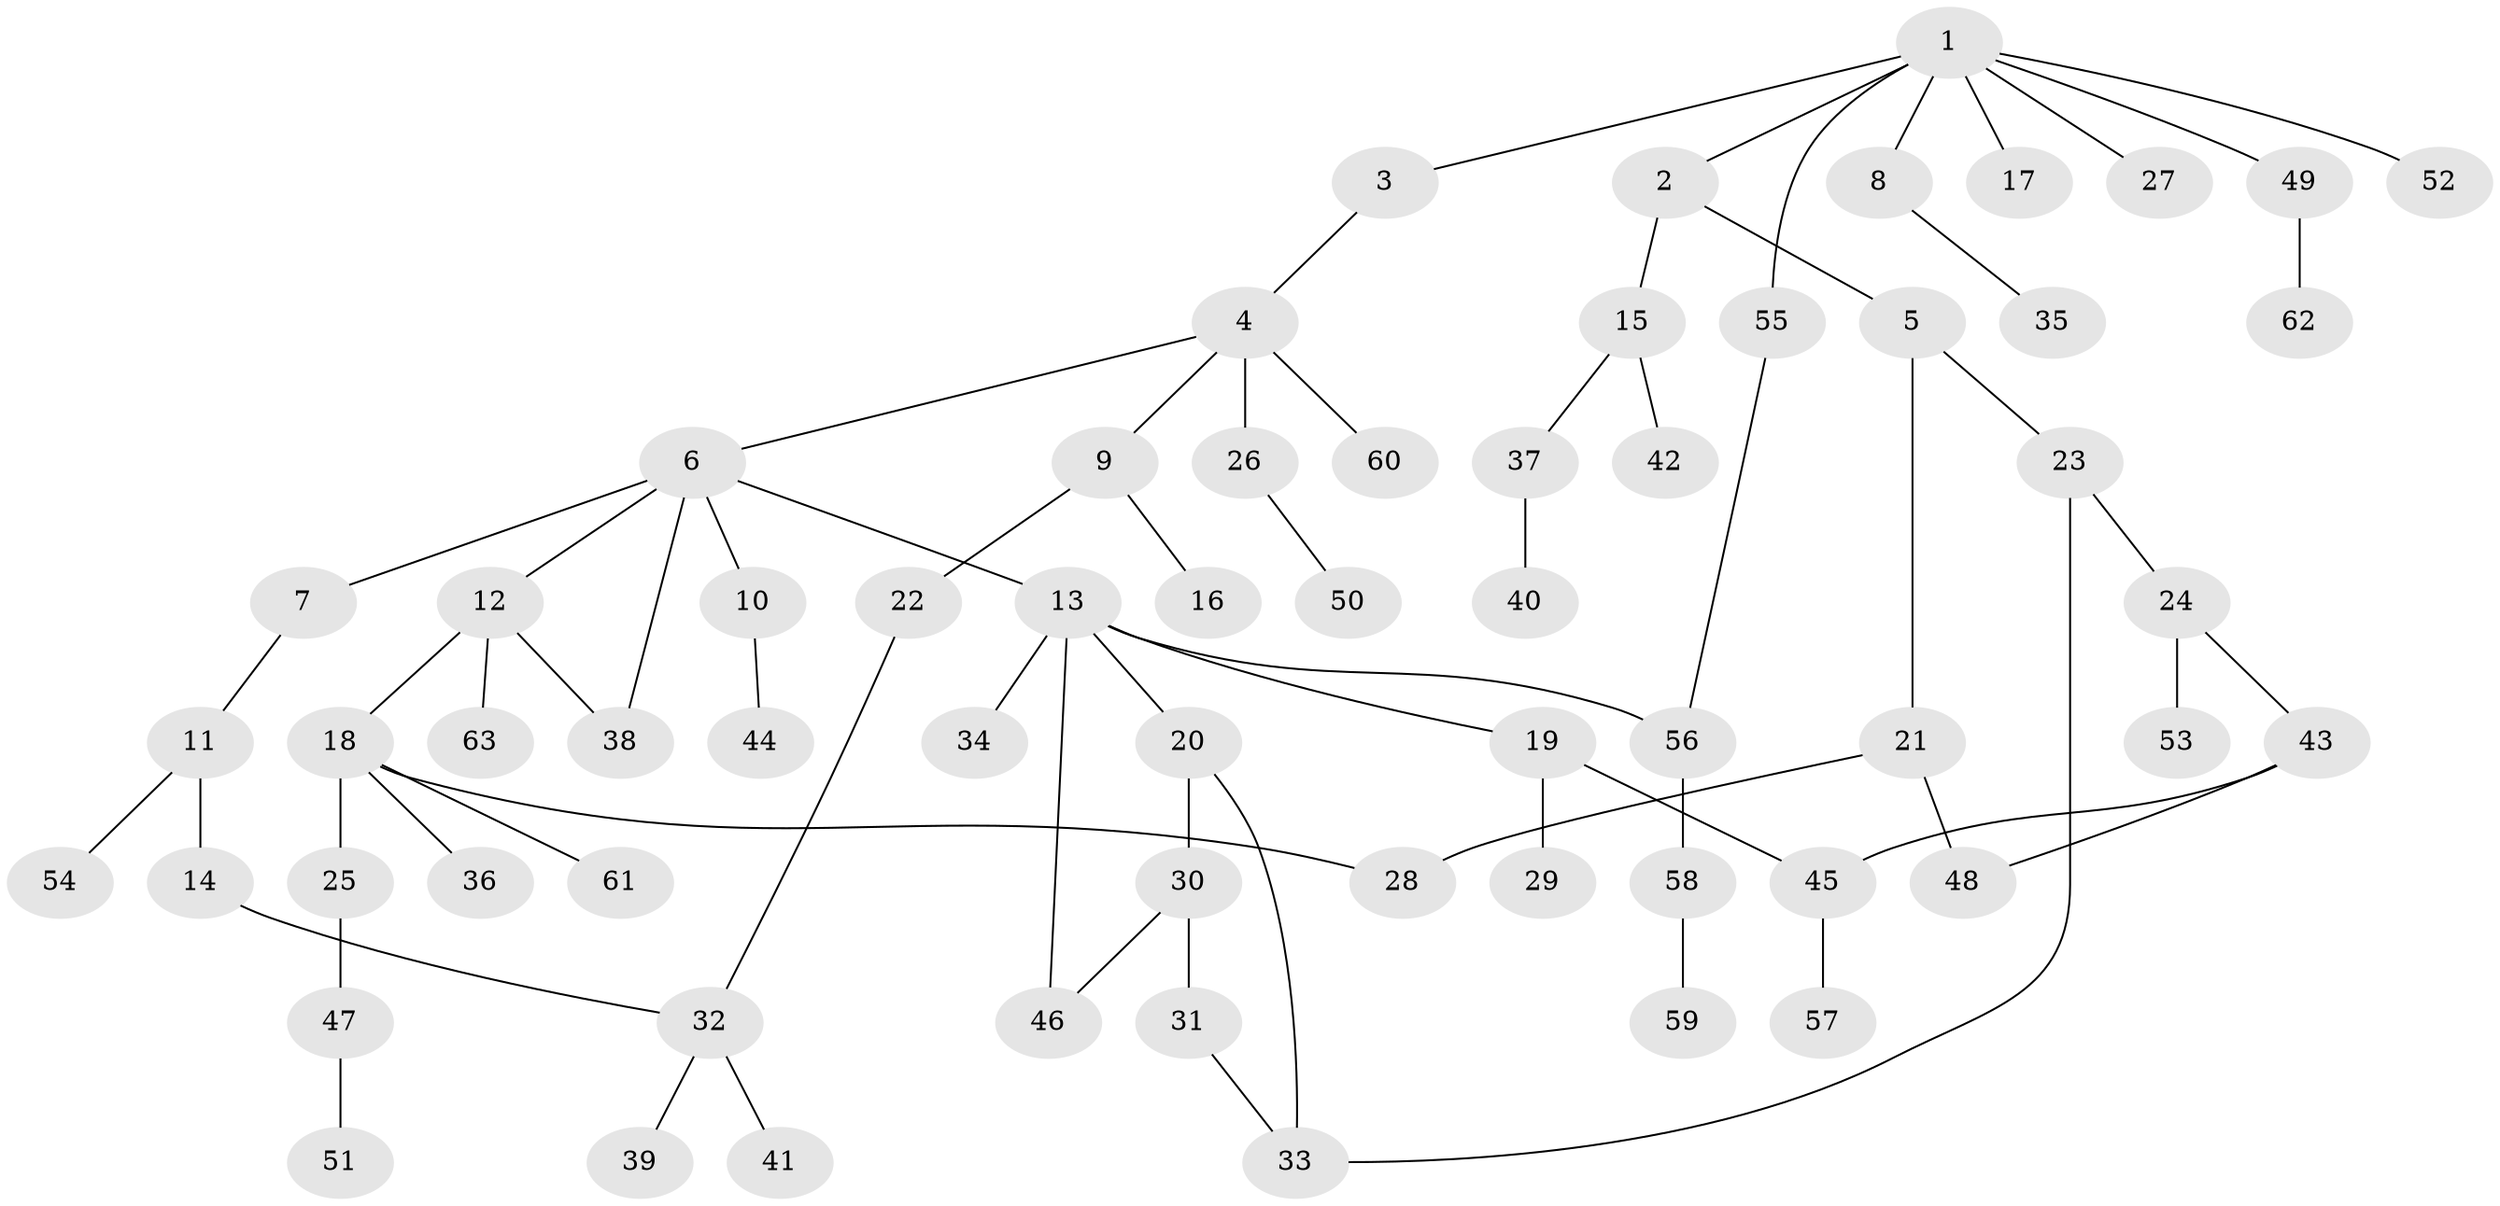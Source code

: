 // coarse degree distribution, {7: 0.02564102564102564, 4: 0.10256410256410256, 2: 0.20512820512820512, 5: 0.05128205128205128, 1: 0.4358974358974359, 3: 0.15384615384615385, 6: 0.02564102564102564}
// Generated by graph-tools (version 1.1) at 2025/23/03/03/25 07:23:30]
// undirected, 63 vertices, 71 edges
graph export_dot {
graph [start="1"]
  node [color=gray90,style=filled];
  1;
  2;
  3;
  4;
  5;
  6;
  7;
  8;
  9;
  10;
  11;
  12;
  13;
  14;
  15;
  16;
  17;
  18;
  19;
  20;
  21;
  22;
  23;
  24;
  25;
  26;
  27;
  28;
  29;
  30;
  31;
  32;
  33;
  34;
  35;
  36;
  37;
  38;
  39;
  40;
  41;
  42;
  43;
  44;
  45;
  46;
  47;
  48;
  49;
  50;
  51;
  52;
  53;
  54;
  55;
  56;
  57;
  58;
  59;
  60;
  61;
  62;
  63;
  1 -- 2;
  1 -- 3;
  1 -- 8;
  1 -- 17;
  1 -- 27;
  1 -- 49;
  1 -- 52;
  1 -- 55;
  2 -- 5;
  2 -- 15;
  3 -- 4;
  4 -- 6;
  4 -- 9;
  4 -- 26;
  4 -- 60;
  5 -- 21;
  5 -- 23;
  6 -- 7;
  6 -- 10;
  6 -- 12;
  6 -- 13;
  6 -- 38;
  7 -- 11;
  8 -- 35;
  9 -- 16;
  9 -- 22;
  10 -- 44;
  11 -- 14;
  11 -- 54;
  12 -- 18;
  12 -- 63;
  12 -- 38;
  13 -- 19;
  13 -- 20;
  13 -- 34;
  13 -- 46;
  13 -- 56;
  14 -- 32;
  15 -- 37;
  15 -- 42;
  18 -- 25;
  18 -- 28;
  18 -- 36;
  18 -- 61;
  19 -- 29;
  19 -- 45;
  20 -- 30;
  20 -- 33;
  21 -- 48;
  21 -- 28;
  22 -- 32;
  23 -- 24;
  23 -- 33;
  24 -- 43;
  24 -- 53;
  25 -- 47;
  26 -- 50;
  30 -- 31;
  30 -- 46;
  31 -- 33;
  32 -- 39;
  32 -- 41;
  37 -- 40;
  43 -- 45;
  43 -- 48;
  45 -- 57;
  47 -- 51;
  49 -- 62;
  55 -- 56;
  56 -- 58;
  58 -- 59;
}
